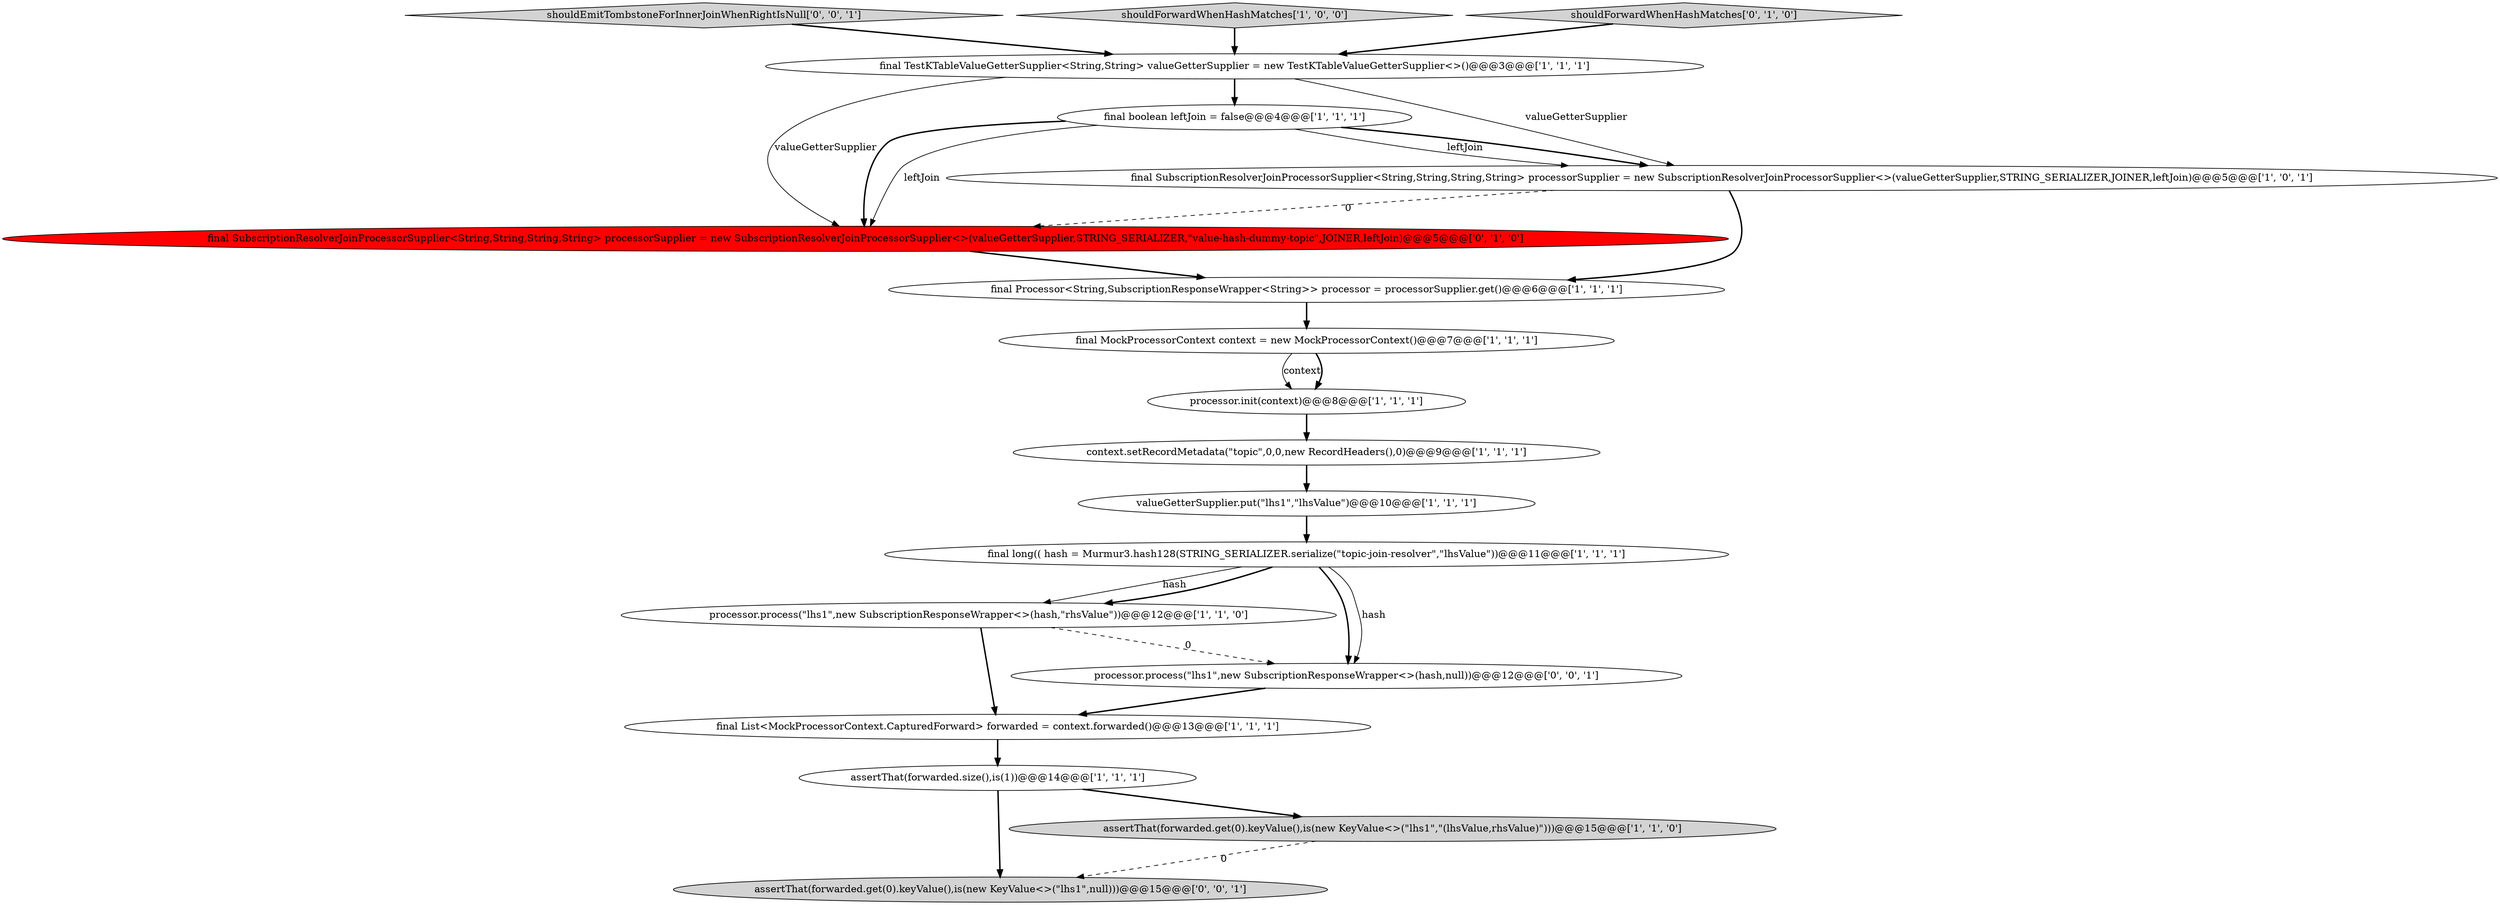 digraph {
11 [style = filled, label = "final Processor<String,SubscriptionResponseWrapper<String>> processor = processorSupplier.get()@@@6@@@['1', '1', '1']", fillcolor = white, shape = ellipse image = "AAA0AAABBB1BBB"];
0 [style = filled, label = "processor.init(context)@@@8@@@['1', '1', '1']", fillcolor = white, shape = ellipse image = "AAA0AAABBB1BBB"];
8 [style = filled, label = "final List<MockProcessorContext.CapturedForward> forwarded = context.forwarded()@@@13@@@['1', '1', '1']", fillcolor = white, shape = ellipse image = "AAA0AAABBB1BBB"];
16 [style = filled, label = "shouldEmitTombstoneForInnerJoinWhenRightIsNull['0', '0', '1']", fillcolor = lightgray, shape = diamond image = "AAA0AAABBB3BBB"];
5 [style = filled, label = "processor.process(\"lhs1\",new SubscriptionResponseWrapper<>(hash,\"rhsValue\"))@@@12@@@['1', '1', '0']", fillcolor = white, shape = ellipse image = "AAA0AAABBB1BBB"];
13 [style = filled, label = "assertThat(forwarded.size(),is(1))@@@14@@@['1', '1', '1']", fillcolor = white, shape = ellipse image = "AAA0AAABBB1BBB"];
17 [style = filled, label = "assertThat(forwarded.get(0).keyValue(),is(new KeyValue<>(\"lhs1\",null)))@@@15@@@['0', '0', '1']", fillcolor = lightgray, shape = ellipse image = "AAA0AAABBB3BBB"];
4 [style = filled, label = "assertThat(forwarded.get(0).keyValue(),is(new KeyValue<>(\"lhs1\",\"(lhsValue,rhsValue)\")))@@@15@@@['1', '1', '0']", fillcolor = lightgray, shape = ellipse image = "AAA0AAABBB1BBB"];
9 [style = filled, label = "valueGetterSupplier.put(\"lhs1\",\"lhsValue\")@@@10@@@['1', '1', '1']", fillcolor = white, shape = ellipse image = "AAA0AAABBB1BBB"];
10 [style = filled, label = "shouldForwardWhenHashMatches['1', '0', '0']", fillcolor = lightgray, shape = diamond image = "AAA0AAABBB1BBB"];
14 [style = filled, label = "shouldForwardWhenHashMatches['0', '1', '0']", fillcolor = lightgray, shape = diamond image = "AAA0AAABBB2BBB"];
2 [style = filled, label = "final TestKTableValueGetterSupplier<String,String> valueGetterSupplier = new TestKTableValueGetterSupplier<>()@@@3@@@['1', '1', '1']", fillcolor = white, shape = ellipse image = "AAA0AAABBB1BBB"];
15 [style = filled, label = "final SubscriptionResolverJoinProcessorSupplier<String,String,String,String> processorSupplier = new SubscriptionResolverJoinProcessorSupplier<>(valueGetterSupplier,STRING_SERIALIZER,\"value-hash-dummy-topic\",JOINER,leftJoin)@@@5@@@['0', '1', '0']", fillcolor = red, shape = ellipse image = "AAA1AAABBB2BBB"];
12 [style = filled, label = "final MockProcessorContext context = new MockProcessorContext()@@@7@@@['1', '1', '1']", fillcolor = white, shape = ellipse image = "AAA0AAABBB1BBB"];
1 [style = filled, label = "final boolean leftJoin = false@@@4@@@['1', '1', '1']", fillcolor = white, shape = ellipse image = "AAA0AAABBB1BBB"];
18 [style = filled, label = "processor.process(\"lhs1\",new SubscriptionResponseWrapper<>(hash,null))@@@12@@@['0', '0', '1']", fillcolor = white, shape = ellipse image = "AAA0AAABBB3BBB"];
7 [style = filled, label = "final SubscriptionResolverJoinProcessorSupplier<String,String,String,String> processorSupplier = new SubscriptionResolverJoinProcessorSupplier<>(valueGetterSupplier,STRING_SERIALIZER,JOINER,leftJoin)@@@5@@@['1', '0', '1']", fillcolor = white, shape = ellipse image = "AAA0AAABBB1BBB"];
6 [style = filled, label = "final long(( hash = Murmur3.hash128(STRING_SERIALIZER.serialize(\"topic-join-resolver\",\"lhsValue\"))@@@11@@@['1', '1', '1']", fillcolor = white, shape = ellipse image = "AAA0AAABBB1BBB"];
3 [style = filled, label = "context.setRecordMetadata(\"topic\",0,0,new RecordHeaders(),0)@@@9@@@['1', '1', '1']", fillcolor = white, shape = ellipse image = "AAA0AAABBB1BBB"];
0->3 [style = bold, label=""];
6->5 [style = solid, label="hash"];
5->8 [style = bold, label=""];
12->0 [style = solid, label="context"];
7->11 [style = bold, label=""];
1->7 [style = solid, label="leftJoin"];
4->17 [style = dashed, label="0"];
2->1 [style = bold, label=""];
6->18 [style = bold, label=""];
1->15 [style = bold, label=""];
11->12 [style = bold, label=""];
16->2 [style = bold, label=""];
5->18 [style = dashed, label="0"];
12->0 [style = bold, label=""];
1->7 [style = bold, label=""];
9->6 [style = bold, label=""];
3->9 [style = bold, label=""];
6->5 [style = bold, label=""];
13->17 [style = bold, label=""];
15->11 [style = bold, label=""];
2->15 [style = solid, label="valueGetterSupplier"];
6->18 [style = solid, label="hash"];
2->7 [style = solid, label="valueGetterSupplier"];
7->15 [style = dashed, label="0"];
1->15 [style = solid, label="leftJoin"];
10->2 [style = bold, label=""];
14->2 [style = bold, label=""];
18->8 [style = bold, label=""];
8->13 [style = bold, label=""];
13->4 [style = bold, label=""];
}
